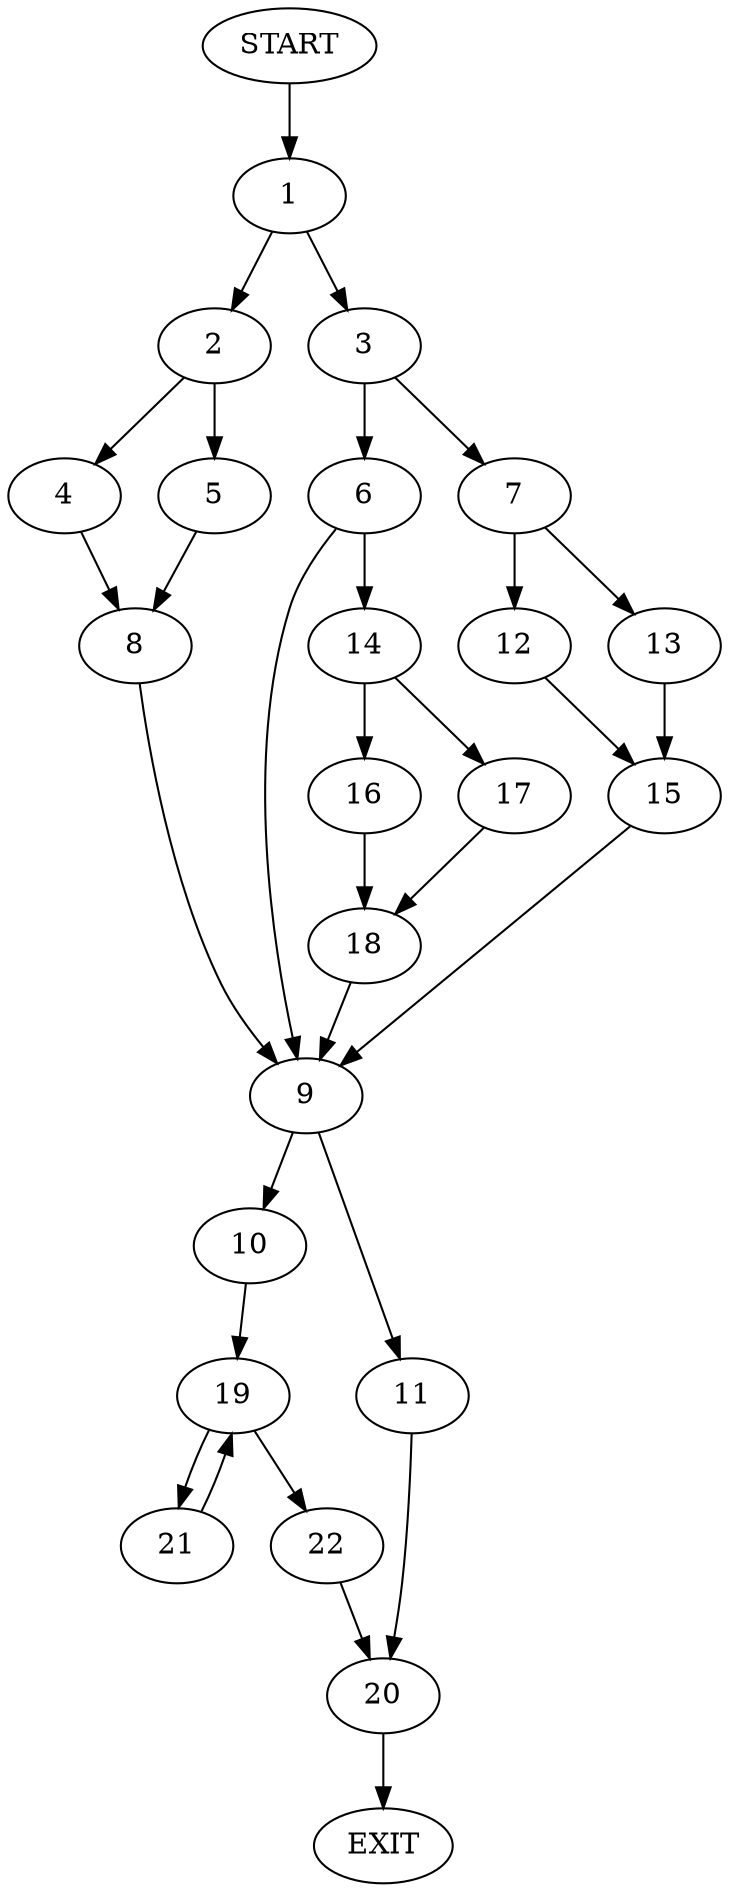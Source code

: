 digraph {
0 [label="START"]
23 [label="EXIT"]
0 -> 1
1 -> 2
1 -> 3
2 -> 4
2 -> 5
3 -> 6
3 -> 7
5 -> 8
4 -> 8
8 -> 9
9 -> 10
9 -> 11
7 -> 12
7 -> 13
6 -> 14
6 -> 9
12 -> 15
13 -> 15
15 -> 9
14 -> 16
14 -> 17
17 -> 18
16 -> 18
18 -> 9
10 -> 19
11 -> 20
19 -> 21
19 -> 22
21 -> 19
22 -> 20
20 -> 23
}
